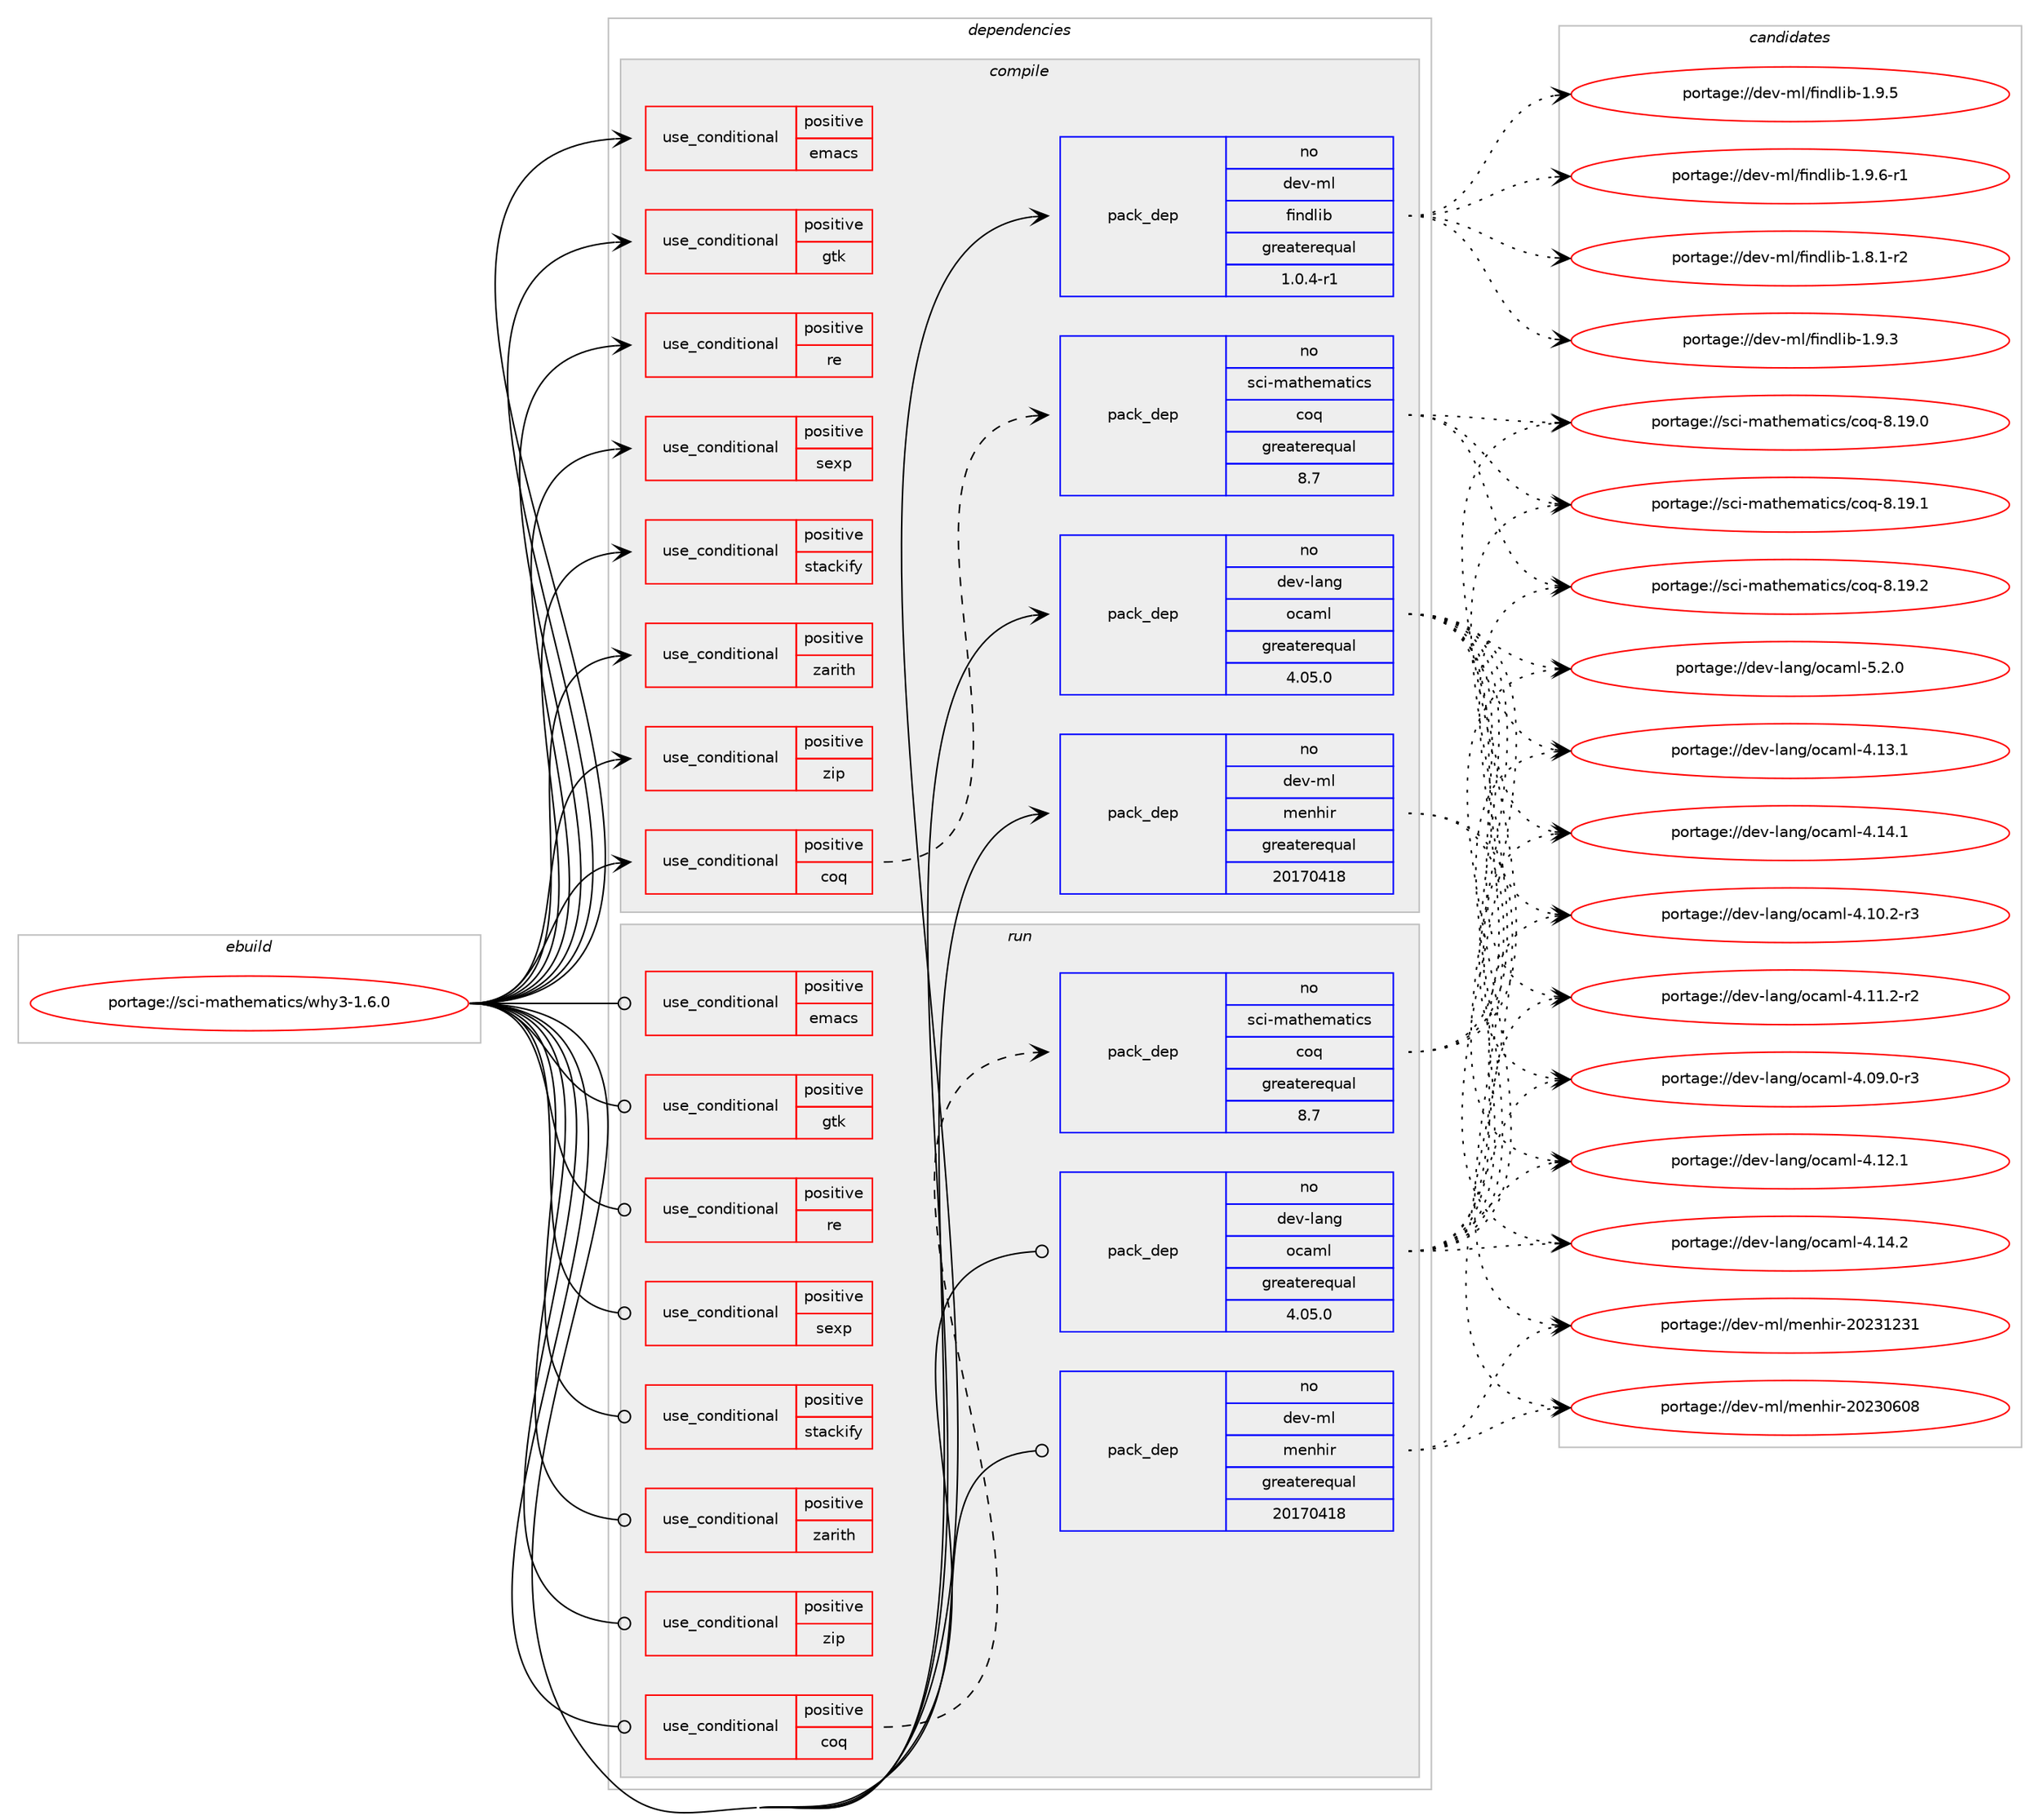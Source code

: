 digraph prolog {

# *************
# Graph options
# *************

newrank=true;
concentrate=true;
compound=true;
graph [rankdir=LR,fontname=Helvetica,fontsize=10,ranksep=1.5];#, ranksep=2.5, nodesep=0.2];
edge  [arrowhead=vee];
node  [fontname=Helvetica,fontsize=10];

# **********
# The ebuild
# **********

subgraph cluster_leftcol {
color=gray;
rank=same;
label=<<i>ebuild</i>>;
id [label="portage://sci-mathematics/why3-1.6.0", color=red, width=4, href="../sci-mathematics/why3-1.6.0.svg"];
}

# ****************
# The dependencies
# ****************

subgraph cluster_midcol {
color=gray;
label=<<i>dependencies</i>>;
subgraph cluster_compile {
fillcolor="#eeeeee";
style=filled;
label=<<i>compile</i>>;
subgraph cond106009 {
dependency204471 [label=<<TABLE BORDER="0" CELLBORDER="1" CELLSPACING="0" CELLPADDING="4"><TR><TD ROWSPAN="3" CELLPADDING="10">use_conditional</TD></TR><TR><TD>positive</TD></TR><TR><TD>coq</TD></TR></TABLE>>, shape=none, color=red];
subgraph pack95630 {
dependency204472 [label=<<TABLE BORDER="0" CELLBORDER="1" CELLSPACING="0" CELLPADDING="4" WIDTH="220"><TR><TD ROWSPAN="6" CELLPADDING="30">pack_dep</TD></TR><TR><TD WIDTH="110">no</TD></TR><TR><TD>sci-mathematics</TD></TR><TR><TD>coq</TD></TR><TR><TD>greaterequal</TD></TR><TR><TD>8.7</TD></TR></TABLE>>, shape=none, color=blue];
}
dependency204471:e -> dependency204472:w [weight=20,style="dashed",arrowhead="vee"];
}
id:e -> dependency204471:w [weight=20,style="solid",arrowhead="vee"];
subgraph cond106010 {
dependency204473 [label=<<TABLE BORDER="0" CELLBORDER="1" CELLSPACING="0" CELLPADDING="4"><TR><TD ROWSPAN="3" CELLPADDING="10">use_conditional</TD></TR><TR><TD>positive</TD></TR><TR><TD>emacs</TD></TR></TABLE>>, shape=none, color=red];
# *** BEGIN UNKNOWN DEPENDENCY TYPE (TODO) ***
# dependency204473 -> package_dependency(portage://sci-mathematics/why3-1.6.0,install,no,app-editors,emacs,none,[,,],any_different_slot,[])
# *** END UNKNOWN DEPENDENCY TYPE (TODO) ***

}
id:e -> dependency204473:w [weight=20,style="solid",arrowhead="vee"];
subgraph cond106011 {
dependency204474 [label=<<TABLE BORDER="0" CELLBORDER="1" CELLSPACING="0" CELLPADDING="4"><TR><TD ROWSPAN="3" CELLPADDING="10">use_conditional</TD></TR><TR><TD>positive</TD></TR><TR><TD>gtk</TD></TR></TABLE>>, shape=none, color=red];
# *** BEGIN UNKNOWN DEPENDENCY TYPE (TODO) ***
# dependency204474 -> package_dependency(portage://sci-mathematics/why3-1.6.0,install,no,dev-ml,lablgtk,none,[,,],any_same_slot,[use(enable(sourceview),none),use(optenable(ocamlopt),none)])
# *** END UNKNOWN DEPENDENCY TYPE (TODO) ***

}
id:e -> dependency204474:w [weight=20,style="solid",arrowhead="vee"];
subgraph cond106012 {
dependency204475 [label=<<TABLE BORDER="0" CELLBORDER="1" CELLSPACING="0" CELLPADDING="4"><TR><TD ROWSPAN="3" CELLPADDING="10">use_conditional</TD></TR><TR><TD>positive</TD></TR><TR><TD>re</TD></TR></TABLE>>, shape=none, color=red];
# *** BEGIN UNKNOWN DEPENDENCY TYPE (TODO) ***
# dependency204475 -> package_dependency(portage://sci-mathematics/why3-1.6.0,install,no,dev-ml,re,none,[,,],any_same_slot,[])
# *** END UNKNOWN DEPENDENCY TYPE (TODO) ***

}
id:e -> dependency204475:w [weight=20,style="solid",arrowhead="vee"];
subgraph cond106013 {
dependency204476 [label=<<TABLE BORDER="0" CELLBORDER="1" CELLSPACING="0" CELLPADDING="4"><TR><TD ROWSPAN="3" CELLPADDING="10">use_conditional</TD></TR><TR><TD>positive</TD></TR><TR><TD>sexp</TD></TR></TABLE>>, shape=none, color=red];
# *** BEGIN UNKNOWN DEPENDENCY TYPE (TODO) ***
# dependency204476 -> package_dependency(portage://sci-mathematics/why3-1.6.0,install,no,dev-ml,ppx_deriving,none,[,,],any_same_slot,[use(optenable(ocamlopt),none)])
# *** END UNKNOWN DEPENDENCY TYPE (TODO) ***

# *** BEGIN UNKNOWN DEPENDENCY TYPE (TODO) ***
# dependency204476 -> package_dependency(portage://sci-mathematics/why3-1.6.0,install,no,dev-ml,ppx_sexp_conv,none,[,,],any_same_slot,[use(optenable(ocamlopt),none)])
# *** END UNKNOWN DEPENDENCY TYPE (TODO) ***

# *** BEGIN UNKNOWN DEPENDENCY TYPE (TODO) ***
# dependency204476 -> package_dependency(portage://sci-mathematics/why3-1.6.0,install,no,dev-ml,sexplib,none,[,,],any_same_slot,[use(optenable(ocamlopt),none)])
# *** END UNKNOWN DEPENDENCY TYPE (TODO) ***

}
id:e -> dependency204476:w [weight=20,style="solid",arrowhead="vee"];
subgraph cond106014 {
dependency204477 [label=<<TABLE BORDER="0" CELLBORDER="1" CELLSPACING="0" CELLPADDING="4"><TR><TD ROWSPAN="3" CELLPADDING="10">use_conditional</TD></TR><TR><TD>positive</TD></TR><TR><TD>stackify</TD></TR></TABLE>>, shape=none, color=red];
# *** BEGIN UNKNOWN DEPENDENCY TYPE (TODO) ***
# dependency204477 -> package_dependency(portage://sci-mathematics/why3-1.6.0,install,no,dev-ml,ocamlgraph,none,[,,],any_same_slot,[use(optenable(ocamlopt),none)])
# *** END UNKNOWN DEPENDENCY TYPE (TODO) ***

}
id:e -> dependency204477:w [weight=20,style="solid",arrowhead="vee"];
subgraph cond106015 {
dependency204478 [label=<<TABLE BORDER="0" CELLBORDER="1" CELLSPACING="0" CELLPADDING="4"><TR><TD ROWSPAN="3" CELLPADDING="10">use_conditional</TD></TR><TR><TD>positive</TD></TR><TR><TD>zarith</TD></TR></TABLE>>, shape=none, color=red];
# *** BEGIN UNKNOWN DEPENDENCY TYPE (TODO) ***
# dependency204478 -> package_dependency(portage://sci-mathematics/why3-1.6.0,install,no,dev-ml,zarith,none,[,,],any_same_slot,[])
# *** END UNKNOWN DEPENDENCY TYPE (TODO) ***

}
id:e -> dependency204478:w [weight=20,style="solid",arrowhead="vee"];
subgraph cond106016 {
dependency204479 [label=<<TABLE BORDER="0" CELLBORDER="1" CELLSPACING="0" CELLPADDING="4"><TR><TD ROWSPAN="3" CELLPADDING="10">use_conditional</TD></TR><TR><TD>positive</TD></TR><TR><TD>zip</TD></TR></TABLE>>, shape=none, color=red];
# *** BEGIN UNKNOWN DEPENDENCY TYPE (TODO) ***
# dependency204479 -> package_dependency(portage://sci-mathematics/why3-1.6.0,install,no,dev-ml,camlzip,none,[,,],any_same_slot,[])
# *** END UNKNOWN DEPENDENCY TYPE (TODO) ***

}
id:e -> dependency204479:w [weight=20,style="solid",arrowhead="vee"];
subgraph pack95631 {
dependency204480 [label=<<TABLE BORDER="0" CELLBORDER="1" CELLSPACING="0" CELLPADDING="4" WIDTH="220"><TR><TD ROWSPAN="6" CELLPADDING="30">pack_dep</TD></TR><TR><TD WIDTH="110">no</TD></TR><TR><TD>dev-lang</TD></TR><TR><TD>ocaml</TD></TR><TR><TD>greaterequal</TD></TR><TR><TD>4.05.0</TD></TR></TABLE>>, shape=none, color=blue];
}
id:e -> dependency204480:w [weight=20,style="solid",arrowhead="vee"];
subgraph pack95632 {
dependency204481 [label=<<TABLE BORDER="0" CELLBORDER="1" CELLSPACING="0" CELLPADDING="4" WIDTH="220"><TR><TD ROWSPAN="6" CELLPADDING="30">pack_dep</TD></TR><TR><TD WIDTH="110">no</TD></TR><TR><TD>dev-ml</TD></TR><TR><TD>findlib</TD></TR><TR><TD>greaterequal</TD></TR><TR><TD>1.0.4-r1</TD></TR></TABLE>>, shape=none, color=blue];
}
id:e -> dependency204481:w [weight=20,style="solid",arrowhead="vee"];
subgraph pack95633 {
dependency204482 [label=<<TABLE BORDER="0" CELLBORDER="1" CELLSPACING="0" CELLPADDING="4" WIDTH="220"><TR><TD ROWSPAN="6" CELLPADDING="30">pack_dep</TD></TR><TR><TD WIDTH="110">no</TD></TR><TR><TD>dev-ml</TD></TR><TR><TD>menhir</TD></TR><TR><TD>greaterequal</TD></TR><TR><TD>20170418</TD></TR></TABLE>>, shape=none, color=blue];
}
id:e -> dependency204482:w [weight=20,style="solid",arrowhead="vee"];
# *** BEGIN UNKNOWN DEPENDENCY TYPE (TODO) ***
# id -> package_dependency(portage://sci-mathematics/why3-1.6.0,install,no,dev-ml,num,none,[,,],any_same_slot,[])
# *** END UNKNOWN DEPENDENCY TYPE (TODO) ***

# *** BEGIN UNKNOWN DEPENDENCY TYPE (TODO) ***
# id -> package_dependency(portage://sci-mathematics/why3-1.6.0,install,weak,sci-mathematics,why3-for-spark,none,[,,],[],[])
# *** END UNKNOWN DEPENDENCY TYPE (TODO) ***

}
subgraph cluster_compileandrun {
fillcolor="#eeeeee";
style=filled;
label=<<i>compile and run</i>>;
}
subgraph cluster_run {
fillcolor="#eeeeee";
style=filled;
label=<<i>run</i>>;
subgraph cond106017 {
dependency204483 [label=<<TABLE BORDER="0" CELLBORDER="1" CELLSPACING="0" CELLPADDING="4"><TR><TD ROWSPAN="3" CELLPADDING="10">use_conditional</TD></TR><TR><TD>positive</TD></TR><TR><TD>coq</TD></TR></TABLE>>, shape=none, color=red];
subgraph pack95634 {
dependency204484 [label=<<TABLE BORDER="0" CELLBORDER="1" CELLSPACING="0" CELLPADDING="4" WIDTH="220"><TR><TD ROWSPAN="6" CELLPADDING="30">pack_dep</TD></TR><TR><TD WIDTH="110">no</TD></TR><TR><TD>sci-mathematics</TD></TR><TR><TD>coq</TD></TR><TR><TD>greaterequal</TD></TR><TR><TD>8.7</TD></TR></TABLE>>, shape=none, color=blue];
}
dependency204483:e -> dependency204484:w [weight=20,style="dashed",arrowhead="vee"];
}
id:e -> dependency204483:w [weight=20,style="solid",arrowhead="odot"];
subgraph cond106018 {
dependency204485 [label=<<TABLE BORDER="0" CELLBORDER="1" CELLSPACING="0" CELLPADDING="4"><TR><TD ROWSPAN="3" CELLPADDING="10">use_conditional</TD></TR><TR><TD>positive</TD></TR><TR><TD>emacs</TD></TR></TABLE>>, shape=none, color=red];
# *** BEGIN UNKNOWN DEPENDENCY TYPE (TODO) ***
# dependency204485 -> package_dependency(portage://sci-mathematics/why3-1.6.0,run,no,app-editors,emacs,none,[,,],any_different_slot,[])
# *** END UNKNOWN DEPENDENCY TYPE (TODO) ***

}
id:e -> dependency204485:w [weight=20,style="solid",arrowhead="odot"];
subgraph cond106019 {
dependency204486 [label=<<TABLE BORDER="0" CELLBORDER="1" CELLSPACING="0" CELLPADDING="4"><TR><TD ROWSPAN="3" CELLPADDING="10">use_conditional</TD></TR><TR><TD>positive</TD></TR><TR><TD>gtk</TD></TR></TABLE>>, shape=none, color=red];
# *** BEGIN UNKNOWN DEPENDENCY TYPE (TODO) ***
# dependency204486 -> package_dependency(portage://sci-mathematics/why3-1.6.0,run,no,dev-ml,lablgtk,none,[,,],any_same_slot,[use(enable(sourceview),none),use(optenable(ocamlopt),none)])
# *** END UNKNOWN DEPENDENCY TYPE (TODO) ***

}
id:e -> dependency204486:w [weight=20,style="solid",arrowhead="odot"];
subgraph cond106020 {
dependency204487 [label=<<TABLE BORDER="0" CELLBORDER="1" CELLSPACING="0" CELLPADDING="4"><TR><TD ROWSPAN="3" CELLPADDING="10">use_conditional</TD></TR><TR><TD>positive</TD></TR><TR><TD>re</TD></TR></TABLE>>, shape=none, color=red];
# *** BEGIN UNKNOWN DEPENDENCY TYPE (TODO) ***
# dependency204487 -> package_dependency(portage://sci-mathematics/why3-1.6.0,run,no,dev-ml,re,none,[,,],any_same_slot,[])
# *** END UNKNOWN DEPENDENCY TYPE (TODO) ***

}
id:e -> dependency204487:w [weight=20,style="solid",arrowhead="odot"];
subgraph cond106021 {
dependency204488 [label=<<TABLE BORDER="0" CELLBORDER="1" CELLSPACING="0" CELLPADDING="4"><TR><TD ROWSPAN="3" CELLPADDING="10">use_conditional</TD></TR><TR><TD>positive</TD></TR><TR><TD>sexp</TD></TR></TABLE>>, shape=none, color=red];
# *** BEGIN UNKNOWN DEPENDENCY TYPE (TODO) ***
# dependency204488 -> package_dependency(portage://sci-mathematics/why3-1.6.0,run,no,dev-ml,ppx_deriving,none,[,,],any_same_slot,[use(optenable(ocamlopt),none)])
# *** END UNKNOWN DEPENDENCY TYPE (TODO) ***

# *** BEGIN UNKNOWN DEPENDENCY TYPE (TODO) ***
# dependency204488 -> package_dependency(portage://sci-mathematics/why3-1.6.0,run,no,dev-ml,ppx_sexp_conv,none,[,,],any_same_slot,[use(optenable(ocamlopt),none)])
# *** END UNKNOWN DEPENDENCY TYPE (TODO) ***

# *** BEGIN UNKNOWN DEPENDENCY TYPE (TODO) ***
# dependency204488 -> package_dependency(portage://sci-mathematics/why3-1.6.0,run,no,dev-ml,sexplib,none,[,,],any_same_slot,[use(optenable(ocamlopt),none)])
# *** END UNKNOWN DEPENDENCY TYPE (TODO) ***

}
id:e -> dependency204488:w [weight=20,style="solid",arrowhead="odot"];
subgraph cond106022 {
dependency204489 [label=<<TABLE BORDER="0" CELLBORDER="1" CELLSPACING="0" CELLPADDING="4"><TR><TD ROWSPAN="3" CELLPADDING="10">use_conditional</TD></TR><TR><TD>positive</TD></TR><TR><TD>stackify</TD></TR></TABLE>>, shape=none, color=red];
# *** BEGIN UNKNOWN DEPENDENCY TYPE (TODO) ***
# dependency204489 -> package_dependency(portage://sci-mathematics/why3-1.6.0,run,no,dev-ml,ocamlgraph,none,[,,],any_same_slot,[use(optenable(ocamlopt),none)])
# *** END UNKNOWN DEPENDENCY TYPE (TODO) ***

}
id:e -> dependency204489:w [weight=20,style="solid",arrowhead="odot"];
subgraph cond106023 {
dependency204490 [label=<<TABLE BORDER="0" CELLBORDER="1" CELLSPACING="0" CELLPADDING="4"><TR><TD ROWSPAN="3" CELLPADDING="10">use_conditional</TD></TR><TR><TD>positive</TD></TR><TR><TD>zarith</TD></TR></TABLE>>, shape=none, color=red];
# *** BEGIN UNKNOWN DEPENDENCY TYPE (TODO) ***
# dependency204490 -> package_dependency(portage://sci-mathematics/why3-1.6.0,run,no,dev-ml,zarith,none,[,,],any_same_slot,[])
# *** END UNKNOWN DEPENDENCY TYPE (TODO) ***

}
id:e -> dependency204490:w [weight=20,style="solid",arrowhead="odot"];
subgraph cond106024 {
dependency204491 [label=<<TABLE BORDER="0" CELLBORDER="1" CELLSPACING="0" CELLPADDING="4"><TR><TD ROWSPAN="3" CELLPADDING="10">use_conditional</TD></TR><TR><TD>positive</TD></TR><TR><TD>zip</TD></TR></TABLE>>, shape=none, color=red];
# *** BEGIN UNKNOWN DEPENDENCY TYPE (TODO) ***
# dependency204491 -> package_dependency(portage://sci-mathematics/why3-1.6.0,run,no,dev-ml,camlzip,none,[,,],any_same_slot,[])
# *** END UNKNOWN DEPENDENCY TYPE (TODO) ***

}
id:e -> dependency204491:w [weight=20,style="solid",arrowhead="odot"];
subgraph pack95635 {
dependency204492 [label=<<TABLE BORDER="0" CELLBORDER="1" CELLSPACING="0" CELLPADDING="4" WIDTH="220"><TR><TD ROWSPAN="6" CELLPADDING="30">pack_dep</TD></TR><TR><TD WIDTH="110">no</TD></TR><TR><TD>dev-lang</TD></TR><TR><TD>ocaml</TD></TR><TR><TD>greaterequal</TD></TR><TR><TD>4.05.0</TD></TR></TABLE>>, shape=none, color=blue];
}
id:e -> dependency204492:w [weight=20,style="solid",arrowhead="odot"];
# *** BEGIN UNKNOWN DEPENDENCY TYPE (TODO) ***
# id -> package_dependency(portage://sci-mathematics/why3-1.6.0,run,no,dev-lang,ocaml,none,[,,],any_same_slot,[use(optenable(ocamlopt),none)])
# *** END UNKNOWN DEPENDENCY TYPE (TODO) ***

subgraph pack95636 {
dependency204493 [label=<<TABLE BORDER="0" CELLBORDER="1" CELLSPACING="0" CELLPADDING="4" WIDTH="220"><TR><TD ROWSPAN="6" CELLPADDING="30">pack_dep</TD></TR><TR><TD WIDTH="110">no</TD></TR><TR><TD>dev-ml</TD></TR><TR><TD>menhir</TD></TR><TR><TD>greaterequal</TD></TR><TR><TD>20170418</TD></TR></TABLE>>, shape=none, color=blue];
}
id:e -> dependency204493:w [weight=20,style="solid",arrowhead="odot"];
# *** BEGIN UNKNOWN DEPENDENCY TYPE (TODO) ***
# id -> package_dependency(portage://sci-mathematics/why3-1.6.0,run,no,dev-ml,num,none,[,,],any_same_slot,[])
# *** END UNKNOWN DEPENDENCY TYPE (TODO) ***

# *** BEGIN UNKNOWN DEPENDENCY TYPE (TODO) ***
# id -> package_dependency(portage://sci-mathematics/why3-1.6.0,run,weak,sci-mathematics,why3-for-spark,none,[,,],[],[])
# *** END UNKNOWN DEPENDENCY TYPE (TODO) ***

}
}

# **************
# The candidates
# **************

subgraph cluster_choices {
rank=same;
color=gray;
label=<<i>candidates</i>>;

subgraph choice95630 {
color=black;
nodesep=1;
choice1159910545109971161041011099711610599115479911111345564649574648 [label="portage://sci-mathematics/coq-8.19.0", color=red, width=4,href="../sci-mathematics/coq-8.19.0.svg"];
choice1159910545109971161041011099711610599115479911111345564649574649 [label="portage://sci-mathematics/coq-8.19.1", color=red, width=4,href="../sci-mathematics/coq-8.19.1.svg"];
choice1159910545109971161041011099711610599115479911111345564649574650 [label="portage://sci-mathematics/coq-8.19.2", color=red, width=4,href="../sci-mathematics/coq-8.19.2.svg"];
dependency204472:e -> choice1159910545109971161041011099711610599115479911111345564649574648:w [style=dotted,weight="100"];
dependency204472:e -> choice1159910545109971161041011099711610599115479911111345564649574649:w [style=dotted,weight="100"];
dependency204472:e -> choice1159910545109971161041011099711610599115479911111345564649574650:w [style=dotted,weight="100"];
}
subgraph choice95631 {
color=black;
nodesep=1;
choice1001011184510897110103471119997109108455246485746484511451 [label="portage://dev-lang/ocaml-4.09.0-r3", color=red, width=4,href="../dev-lang/ocaml-4.09.0-r3.svg"];
choice1001011184510897110103471119997109108455246494846504511451 [label="portage://dev-lang/ocaml-4.10.2-r3", color=red, width=4,href="../dev-lang/ocaml-4.10.2-r3.svg"];
choice1001011184510897110103471119997109108455246494946504511450 [label="portage://dev-lang/ocaml-4.11.2-r2", color=red, width=4,href="../dev-lang/ocaml-4.11.2-r2.svg"];
choice100101118451089711010347111999710910845524649504649 [label="portage://dev-lang/ocaml-4.12.1", color=red, width=4,href="../dev-lang/ocaml-4.12.1.svg"];
choice100101118451089711010347111999710910845524649514649 [label="portage://dev-lang/ocaml-4.13.1", color=red, width=4,href="../dev-lang/ocaml-4.13.1.svg"];
choice100101118451089711010347111999710910845524649524649 [label="portage://dev-lang/ocaml-4.14.1", color=red, width=4,href="../dev-lang/ocaml-4.14.1.svg"];
choice100101118451089711010347111999710910845524649524650 [label="portage://dev-lang/ocaml-4.14.2", color=red, width=4,href="../dev-lang/ocaml-4.14.2.svg"];
choice1001011184510897110103471119997109108455346504648 [label="portage://dev-lang/ocaml-5.2.0", color=red, width=4,href="../dev-lang/ocaml-5.2.0.svg"];
dependency204480:e -> choice1001011184510897110103471119997109108455246485746484511451:w [style=dotted,weight="100"];
dependency204480:e -> choice1001011184510897110103471119997109108455246494846504511451:w [style=dotted,weight="100"];
dependency204480:e -> choice1001011184510897110103471119997109108455246494946504511450:w [style=dotted,weight="100"];
dependency204480:e -> choice100101118451089711010347111999710910845524649504649:w [style=dotted,weight="100"];
dependency204480:e -> choice100101118451089711010347111999710910845524649514649:w [style=dotted,weight="100"];
dependency204480:e -> choice100101118451089711010347111999710910845524649524649:w [style=dotted,weight="100"];
dependency204480:e -> choice100101118451089711010347111999710910845524649524650:w [style=dotted,weight="100"];
dependency204480:e -> choice1001011184510897110103471119997109108455346504648:w [style=dotted,weight="100"];
}
subgraph choice95632 {
color=black;
nodesep=1;
choice1001011184510910847102105110100108105984549465646494511450 [label="portage://dev-ml/findlib-1.8.1-r2", color=red, width=4,href="../dev-ml/findlib-1.8.1-r2.svg"];
choice100101118451091084710210511010010810598454946574651 [label="portage://dev-ml/findlib-1.9.3", color=red, width=4,href="../dev-ml/findlib-1.9.3.svg"];
choice100101118451091084710210511010010810598454946574653 [label="portage://dev-ml/findlib-1.9.5", color=red, width=4,href="../dev-ml/findlib-1.9.5.svg"];
choice1001011184510910847102105110100108105984549465746544511449 [label="portage://dev-ml/findlib-1.9.6-r1", color=red, width=4,href="../dev-ml/findlib-1.9.6-r1.svg"];
dependency204481:e -> choice1001011184510910847102105110100108105984549465646494511450:w [style=dotted,weight="100"];
dependency204481:e -> choice100101118451091084710210511010010810598454946574651:w [style=dotted,weight="100"];
dependency204481:e -> choice100101118451091084710210511010010810598454946574653:w [style=dotted,weight="100"];
dependency204481:e -> choice1001011184510910847102105110100108105984549465746544511449:w [style=dotted,weight="100"];
}
subgraph choice95633 {
color=black;
nodesep=1;
choice1001011184510910847109101110104105114455048505148544856 [label="portage://dev-ml/menhir-20230608", color=red, width=4,href="../dev-ml/menhir-20230608.svg"];
choice1001011184510910847109101110104105114455048505149505149 [label="portage://dev-ml/menhir-20231231", color=red, width=4,href="../dev-ml/menhir-20231231.svg"];
dependency204482:e -> choice1001011184510910847109101110104105114455048505148544856:w [style=dotted,weight="100"];
dependency204482:e -> choice1001011184510910847109101110104105114455048505149505149:w [style=dotted,weight="100"];
}
subgraph choice95634 {
color=black;
nodesep=1;
choice1159910545109971161041011099711610599115479911111345564649574648 [label="portage://sci-mathematics/coq-8.19.0", color=red, width=4,href="../sci-mathematics/coq-8.19.0.svg"];
choice1159910545109971161041011099711610599115479911111345564649574649 [label="portage://sci-mathematics/coq-8.19.1", color=red, width=4,href="../sci-mathematics/coq-8.19.1.svg"];
choice1159910545109971161041011099711610599115479911111345564649574650 [label="portage://sci-mathematics/coq-8.19.2", color=red, width=4,href="../sci-mathematics/coq-8.19.2.svg"];
dependency204484:e -> choice1159910545109971161041011099711610599115479911111345564649574648:w [style=dotted,weight="100"];
dependency204484:e -> choice1159910545109971161041011099711610599115479911111345564649574649:w [style=dotted,weight="100"];
dependency204484:e -> choice1159910545109971161041011099711610599115479911111345564649574650:w [style=dotted,weight="100"];
}
subgraph choice95635 {
color=black;
nodesep=1;
choice1001011184510897110103471119997109108455246485746484511451 [label="portage://dev-lang/ocaml-4.09.0-r3", color=red, width=4,href="../dev-lang/ocaml-4.09.0-r3.svg"];
choice1001011184510897110103471119997109108455246494846504511451 [label="portage://dev-lang/ocaml-4.10.2-r3", color=red, width=4,href="../dev-lang/ocaml-4.10.2-r3.svg"];
choice1001011184510897110103471119997109108455246494946504511450 [label="portage://dev-lang/ocaml-4.11.2-r2", color=red, width=4,href="../dev-lang/ocaml-4.11.2-r2.svg"];
choice100101118451089711010347111999710910845524649504649 [label="portage://dev-lang/ocaml-4.12.1", color=red, width=4,href="../dev-lang/ocaml-4.12.1.svg"];
choice100101118451089711010347111999710910845524649514649 [label="portage://dev-lang/ocaml-4.13.1", color=red, width=4,href="../dev-lang/ocaml-4.13.1.svg"];
choice100101118451089711010347111999710910845524649524649 [label="portage://dev-lang/ocaml-4.14.1", color=red, width=4,href="../dev-lang/ocaml-4.14.1.svg"];
choice100101118451089711010347111999710910845524649524650 [label="portage://dev-lang/ocaml-4.14.2", color=red, width=4,href="../dev-lang/ocaml-4.14.2.svg"];
choice1001011184510897110103471119997109108455346504648 [label="portage://dev-lang/ocaml-5.2.0", color=red, width=4,href="../dev-lang/ocaml-5.2.0.svg"];
dependency204492:e -> choice1001011184510897110103471119997109108455246485746484511451:w [style=dotted,weight="100"];
dependency204492:e -> choice1001011184510897110103471119997109108455246494846504511451:w [style=dotted,weight="100"];
dependency204492:e -> choice1001011184510897110103471119997109108455246494946504511450:w [style=dotted,weight="100"];
dependency204492:e -> choice100101118451089711010347111999710910845524649504649:w [style=dotted,weight="100"];
dependency204492:e -> choice100101118451089711010347111999710910845524649514649:w [style=dotted,weight="100"];
dependency204492:e -> choice100101118451089711010347111999710910845524649524649:w [style=dotted,weight="100"];
dependency204492:e -> choice100101118451089711010347111999710910845524649524650:w [style=dotted,weight="100"];
dependency204492:e -> choice1001011184510897110103471119997109108455346504648:w [style=dotted,weight="100"];
}
subgraph choice95636 {
color=black;
nodesep=1;
choice1001011184510910847109101110104105114455048505148544856 [label="portage://dev-ml/menhir-20230608", color=red, width=4,href="../dev-ml/menhir-20230608.svg"];
choice1001011184510910847109101110104105114455048505149505149 [label="portage://dev-ml/menhir-20231231", color=red, width=4,href="../dev-ml/menhir-20231231.svg"];
dependency204493:e -> choice1001011184510910847109101110104105114455048505148544856:w [style=dotted,weight="100"];
dependency204493:e -> choice1001011184510910847109101110104105114455048505149505149:w [style=dotted,weight="100"];
}
}

}
